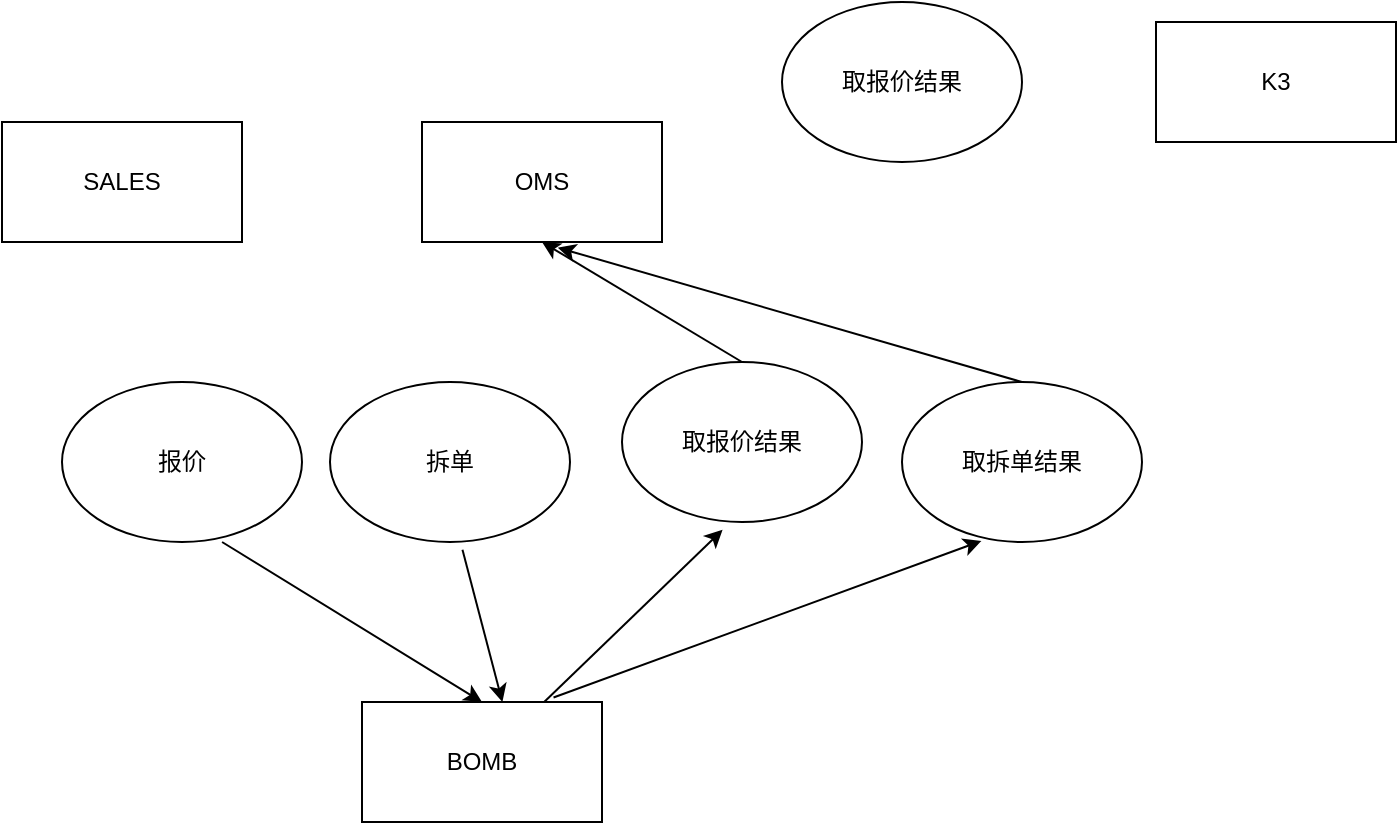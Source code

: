 <mxfile version="20.7.4" type="github">
  <diagram id="C5RBs43oDa-KdzZeNtuy" name="Page-1">
    <mxGraphModel dx="548" dy="302" grid="1" gridSize="10" guides="1" tooltips="1" connect="1" arrows="1" fold="1" page="1" pageScale="1" pageWidth="827" pageHeight="1169" math="0" shadow="0">
      <root>
        <mxCell id="WIyWlLk6GJQsqaUBKTNV-0" />
        <mxCell id="WIyWlLk6GJQsqaUBKTNV-1" parent="WIyWlLk6GJQsqaUBKTNV-0" />
        <mxCell id="mPW7Y8VU2GV7ToMihj_J-0" value="SALES" style="rounded=0;whiteSpace=wrap;html=1;" vertex="1" parent="WIyWlLk6GJQsqaUBKTNV-1">
          <mxGeometry x="130" y="100" width="120" height="60" as="geometry" />
        </mxCell>
        <mxCell id="mPW7Y8VU2GV7ToMihj_J-1" value="OMS" style="rounded=0;whiteSpace=wrap;html=1;" vertex="1" parent="WIyWlLk6GJQsqaUBKTNV-1">
          <mxGeometry x="340" y="100" width="120" height="60" as="geometry" />
        </mxCell>
        <mxCell id="mPW7Y8VU2GV7ToMihj_J-2" value="BOMB" style="rounded=0;whiteSpace=wrap;html=1;" vertex="1" parent="WIyWlLk6GJQsqaUBKTNV-1">
          <mxGeometry x="310" y="390" width="120" height="60" as="geometry" />
        </mxCell>
        <mxCell id="mPW7Y8VU2GV7ToMihj_J-3" value="报价" style="ellipse;whiteSpace=wrap;html=1;" vertex="1" parent="WIyWlLk6GJQsqaUBKTNV-1">
          <mxGeometry x="160" y="230" width="120" height="80" as="geometry" />
        </mxCell>
        <mxCell id="mPW7Y8VU2GV7ToMihj_J-4" value="拆单" style="ellipse;whiteSpace=wrap;html=1;" vertex="1" parent="WIyWlLk6GJQsqaUBKTNV-1">
          <mxGeometry x="294" y="230" width="120" height="80" as="geometry" />
        </mxCell>
        <mxCell id="mPW7Y8VU2GV7ToMihj_J-5" value="取报价结果" style="ellipse;whiteSpace=wrap;html=1;" vertex="1" parent="WIyWlLk6GJQsqaUBKTNV-1">
          <mxGeometry x="440" y="220" width="120" height="80" as="geometry" />
        </mxCell>
        <mxCell id="mPW7Y8VU2GV7ToMihj_J-6" value="取拆单结果" style="ellipse;whiteSpace=wrap;html=1;" vertex="1" parent="WIyWlLk6GJQsqaUBKTNV-1">
          <mxGeometry x="580" y="230" width="120" height="80" as="geometry" />
        </mxCell>
        <mxCell id="mPW7Y8VU2GV7ToMihj_J-7" value="" style="endArrow=classic;html=1;rounded=0;exitX=0.667;exitY=1;exitDx=0;exitDy=0;exitPerimeter=0;entryX=0.5;entryY=0;entryDx=0;entryDy=0;" edge="1" parent="WIyWlLk6GJQsqaUBKTNV-1" source="mPW7Y8VU2GV7ToMihj_J-3" target="mPW7Y8VU2GV7ToMihj_J-2">
          <mxGeometry width="50" height="50" relative="1" as="geometry">
            <mxPoint x="330" y="340" as="sourcePoint" />
            <mxPoint x="420" y="280" as="targetPoint" />
          </mxGeometry>
        </mxCell>
        <mxCell id="mPW7Y8VU2GV7ToMihj_J-8" value="" style="endArrow=classic;html=1;rounded=0;exitX=0.552;exitY=1.049;exitDx=0;exitDy=0;exitPerimeter=0;entryX=0.585;entryY=0;entryDx=0;entryDy=0;entryPerimeter=0;" edge="1" parent="WIyWlLk6GJQsqaUBKTNV-1" source="mPW7Y8VU2GV7ToMihj_J-4" target="mPW7Y8VU2GV7ToMihj_J-2">
          <mxGeometry width="50" height="50" relative="1" as="geometry">
            <mxPoint x="250.04" y="320" as="sourcePoint" />
            <mxPoint x="370.0" y="390" as="targetPoint" />
          </mxGeometry>
        </mxCell>
        <mxCell id="mPW7Y8VU2GV7ToMihj_J-10" value="" style="endArrow=classic;html=1;rounded=0;entryX=0.419;entryY=1.049;entryDx=0;entryDy=0;entryPerimeter=0;" edge="1" parent="WIyWlLk6GJQsqaUBKTNV-1" source="mPW7Y8VU2GV7ToMihj_J-2" target="mPW7Y8VU2GV7ToMihj_J-5">
          <mxGeometry width="50" height="50" relative="1" as="geometry">
            <mxPoint x="270.04" y="340" as="sourcePoint" />
            <mxPoint x="390.0" y="410" as="targetPoint" />
          </mxGeometry>
        </mxCell>
        <mxCell id="mPW7Y8VU2GV7ToMihj_J-13" value="" style="endArrow=classic;html=1;rounded=0;entryX=0.331;entryY=0.993;entryDx=0;entryDy=0;entryPerimeter=0;exitX=0.798;exitY=-0.037;exitDx=0;exitDy=0;exitPerimeter=0;" edge="1" parent="WIyWlLk6GJQsqaUBKTNV-1" source="mPW7Y8VU2GV7ToMihj_J-2" target="mPW7Y8VU2GV7ToMihj_J-6">
          <mxGeometry width="50" height="50" relative="1" as="geometry">
            <mxPoint x="407" y="380" as="sourcePoint" />
            <mxPoint x="500.28" y="313.92" as="targetPoint" />
          </mxGeometry>
        </mxCell>
        <mxCell id="mPW7Y8VU2GV7ToMihj_J-14" value="K3" style="rounded=0;whiteSpace=wrap;html=1;" vertex="1" parent="WIyWlLk6GJQsqaUBKTNV-1">
          <mxGeometry x="707" y="50" width="120" height="60" as="geometry" />
        </mxCell>
        <mxCell id="mPW7Y8VU2GV7ToMihj_J-17" value="" style="endArrow=classic;html=1;rounded=0;entryX=0.5;entryY=1;entryDx=0;entryDy=0;exitX=0.5;exitY=0;exitDx=0;exitDy=0;" edge="1" parent="WIyWlLk6GJQsqaUBKTNV-1" source="mPW7Y8VU2GV7ToMihj_J-5" target="mPW7Y8VU2GV7ToMihj_J-1">
          <mxGeometry width="50" height="50" relative="1" as="geometry">
            <mxPoint x="411.085" y="400" as="sourcePoint" />
            <mxPoint x="500.28" y="313.92" as="targetPoint" />
          </mxGeometry>
        </mxCell>
        <mxCell id="mPW7Y8VU2GV7ToMihj_J-18" value="" style="endArrow=classic;html=1;rounded=0;entryX=0.566;entryY=1.047;entryDx=0;entryDy=0;exitX=0.5;exitY=0;exitDx=0;exitDy=0;entryPerimeter=0;" edge="1" parent="WIyWlLk6GJQsqaUBKTNV-1" source="mPW7Y8VU2GV7ToMihj_J-6" target="mPW7Y8VU2GV7ToMihj_J-1">
          <mxGeometry width="50" height="50" relative="1" as="geometry">
            <mxPoint x="510" y="230" as="sourcePoint" />
            <mxPoint x="410" y="170" as="targetPoint" />
          </mxGeometry>
        </mxCell>
        <mxCell id="mPW7Y8VU2GV7ToMihj_J-21" value="取报价结果" style="ellipse;whiteSpace=wrap;html=1;" vertex="1" parent="WIyWlLk6GJQsqaUBKTNV-1">
          <mxGeometry x="520" y="40" width="120" height="80" as="geometry" />
        </mxCell>
      </root>
    </mxGraphModel>
  </diagram>
</mxfile>

